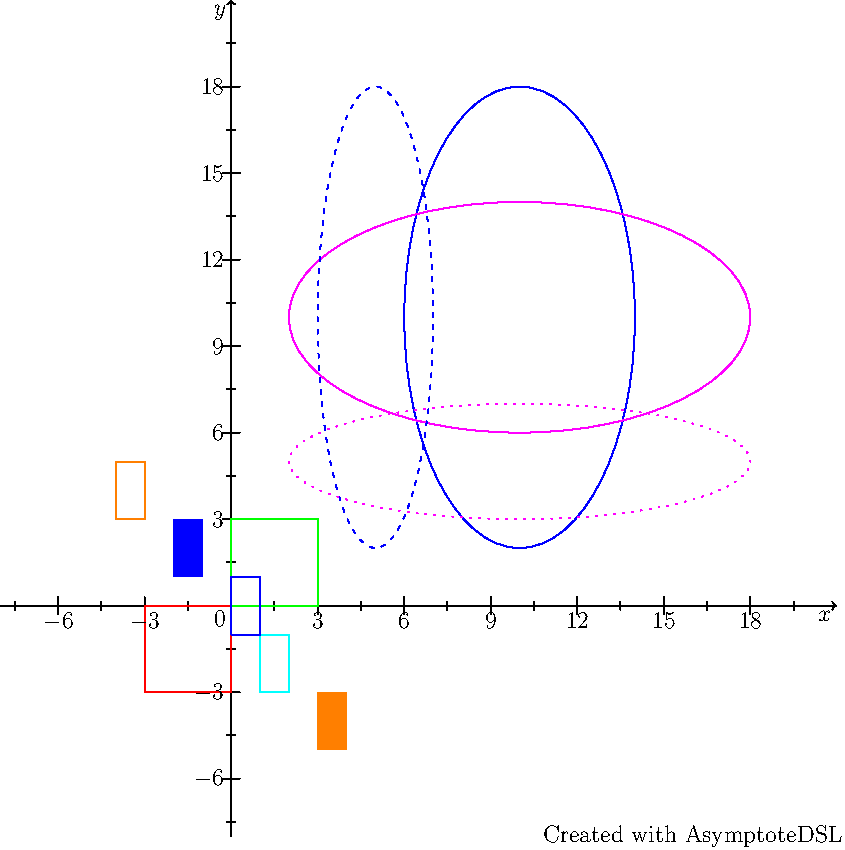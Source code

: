 size(15cm, 15cm);
draw((0.0,-8.0) -- (0.0,21.0), arrow = Arrow(TeXHead), black);
draw((-8.0,0.0) -- (21.0,0.0), arrow = Arrow(TeXHead), black);
label("$x$", (21.0,0.0), align = SW, black);
label("$y$", (0.0,21.0), align = SW, black);
draw((0.29,3.0) -- (-0.29,3.0), black);
draw((3.0,0.29) -- (3.0,-0.29), black);
label("$3$", (0.0,3.0), align = W, black);
label("$3$", (3.0,0.0), align = S, black);
draw((0.29,6.0) -- (-0.29,6.0), black);
draw((6.0,0.29) -- (6.0,-0.29), black);
label("$6$", (0.0,6.0), align = W, black);
label("$6$", (6.0,0.0), align = S, black);
draw((0.29,9.0) -- (-0.29,9.0), black);
draw((9.0,0.29) -- (9.0,-0.29), black);
label("$9$", (0.0,9.0), align = W, black);
label("$9$", (9.0,0.0), align = S, black);
draw((0.29,12.0) -- (-0.29,12.0), black);
draw((12.0,0.29) -- (12.0,-0.29), black);
label("$12$", (0.0,12.0), align = W, black);
label("$12$", (12.0,0.0), align = S, black);
draw((0.29,15.0) -- (-0.29,15.0), black);
draw((15.0,0.29) -- (15.0,-0.29), black);
label("$15$", (0.0,15.0), align = W, black);
label("$15$", (15.0,0.0), align = S, black);
draw((0.29,18.0) -- (-0.29,18.0), black);
draw((18.0,0.29) -- (18.0,-0.29), black);
label("$18$", (0.0,18.0), align = W, black);
label("$18$", (18.0,0.0), align = S, black);
draw((0.29,-3.0) -- (-0.29,-3.0), black);
draw((-3.0,0.29) -- (-3.0,-0.29), black);
label("$-3$", (0.0,-3.0), align = W, black);
label("$-3$", (-3.0,0.0), align = S, black);
draw((0.29,-6.0) -- (-0.29,-6.0), black);
draw((-6.0,0.29) -- (-6.0,-0.29), black);
label("$-6$", (0.0,-6.0), align = W, black);
label("$-6$", (-6.0,0.0), align = S, black);
label("$0$", (0.0,0.0), align = SW, black);
draw((0.145,1.5) -- (-0.145,1.5), black);
draw((1.5,0.145) -- (1.5,-0.145), black);
draw((0.145,3.0) -- (-0.145,3.0), black);
draw((3.0,0.145) -- (3.0,-0.145), black);
draw((0.145,4.5) -- (-0.145,4.5), black);
draw((4.5,0.145) -- (4.5,-0.145), black);
draw((0.145,6.0) -- (-0.145,6.0), black);
draw((6.0,0.145) -- (6.0,-0.145), black);
draw((0.145,7.5) -- (-0.145,7.5), black);
draw((7.5,0.145) -- (7.5,-0.145), black);
draw((0.145,9.0) -- (-0.145,9.0), black);
draw((9.0,0.145) -- (9.0,-0.145), black);
draw((0.145,10.5) -- (-0.145,10.5), black);
draw((10.5,0.145) -- (10.5,-0.145), black);
draw((0.145,12.0) -- (-0.145,12.0), black);
draw((12.0,0.145) -- (12.0,-0.145), black);
draw((0.145,13.5) -- (-0.145,13.5), black);
draw((13.5,0.145) -- (13.5,-0.145), black);
draw((0.145,15.0) -- (-0.145,15.0), black);
draw((15.0,0.145) -- (15.0,-0.145), black);
draw((0.145,16.5) -- (-0.145,16.5), black);
draw((16.5,0.145) -- (16.5,-0.145), black);
draw((0.145,18.0) -- (-0.145,18.0), black);
draw((18.0,0.145) -- (18.0,-0.145), black);
draw((0.145,19.5) -- (-0.145,19.5), black);
draw((19.5,0.145) -- (19.5,-0.145), black);
draw((0.145,-1.5) -- (-0.145,-1.5), black);
draw((-1.5,0.145) -- (-1.5,-0.145), black);
draw((0.145,-3.0) -- (-0.145,-3.0), black);
draw((-3.0,0.145) -- (-3.0,-0.145), black);
draw((0.145,-4.5) -- (-0.145,-4.5), black);
draw((-4.5,0.145) -- (-4.5,-0.145), black);
draw((0.145,-6.0) -- (-0.145,-6.0), black);
draw((-6.0,0.145) -- (-6.0,-0.145), black);
draw((0.145,-7.5) -- (-0.145,-7.5), black);
draw((-7.5,0.145) -- (-7.5,-0.145), black);
draw(ellipse((10.0,10.0), 4.0,8.0), blue);
draw(ellipse((10.0,10.0), 8.0,4.0), magenta);
draw(xscale(0.5) * ellipse((10.0,10.0), 4.0,8.0), blue+linetype("4 8"));
draw(yscale(0.5) * ellipse((10.0,10.0), 8.0,4.0), magenta+linetype("1 8"));
draw(unitsquare, orange);
draw(scale(3.0) * unitsquare, green);
draw(rotate(180.0) * scale(3.0) * unitsquare, red);
draw(box((1.0,-1.0), (2.0,-3.0)), cyan);
fill(shift(2.0, -2.0) * box((1.0,-1.0), (2.0,-3.0)), orange);
fill(rotate(180.0) * box((1.0,-1.0), (2.0,-3.0)), blue);
draw(rotate(180.0) * shift(2.0, -2.0) * box((1.0,-1.0), (2.0,-3.0)), orange);
draw(shift(2.0, -2.0) * rotate(180.0) * box((1.0,-1.0), (2.0,-3.0)), blue);
label("Created with AsymptoteDSL", (16.0,-8.0), align = NoAlign, black);

